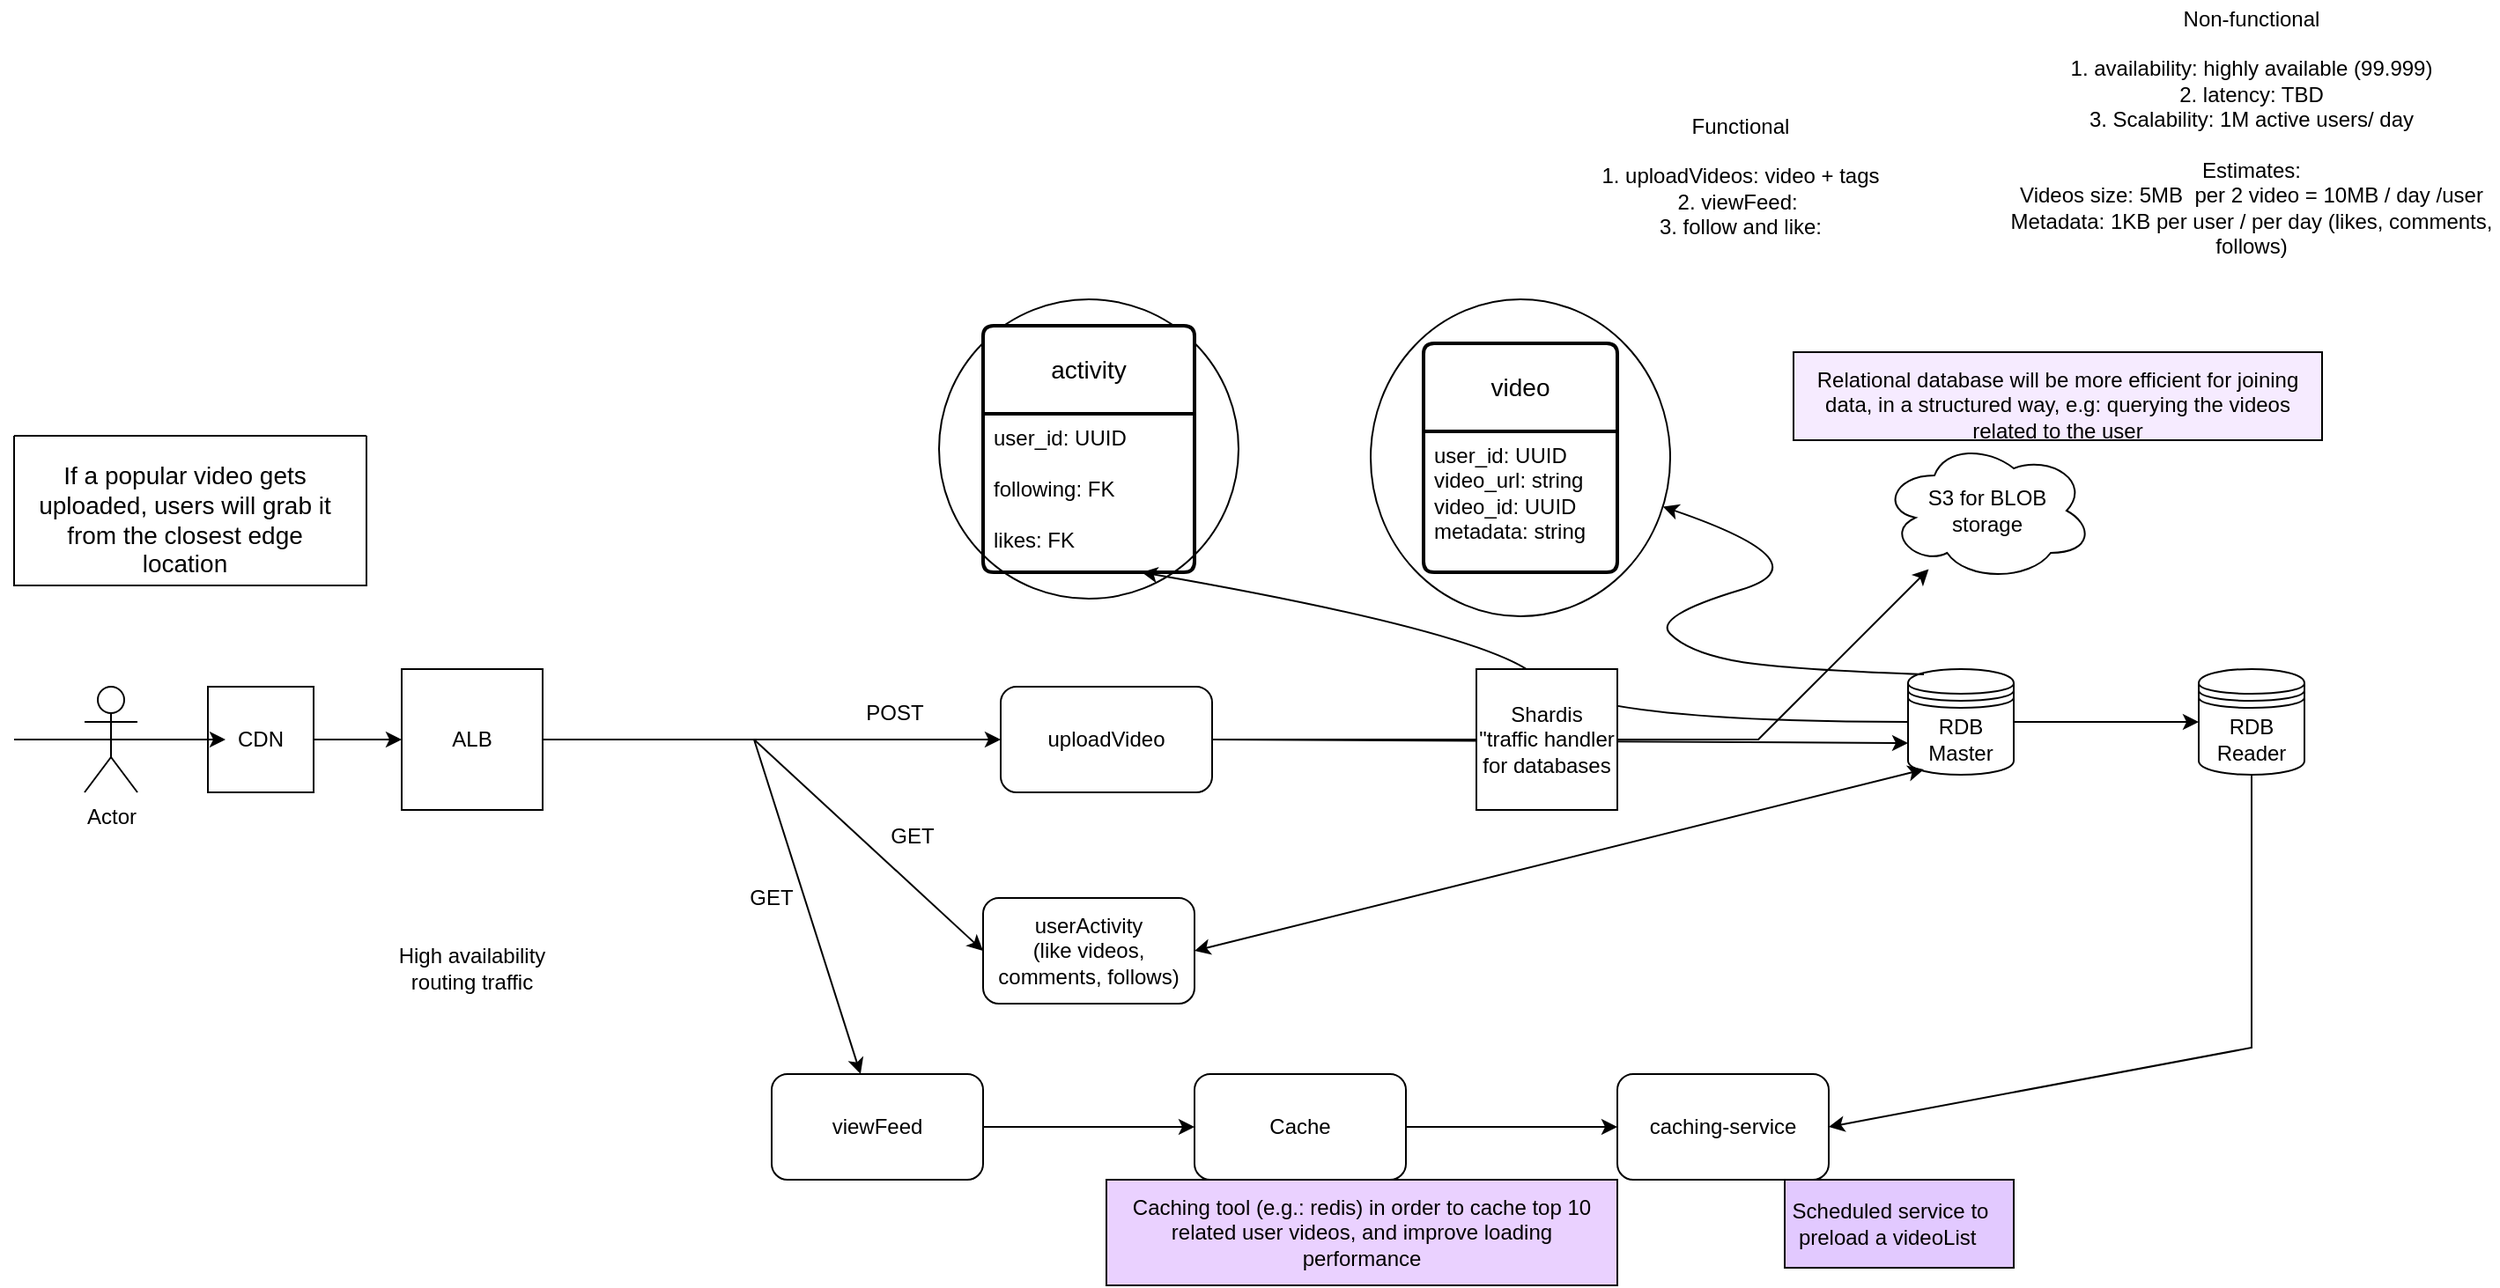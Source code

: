 <mxfile version="21.1.7" type="github">
  <diagram name="Page-1" id="TzKGEhBiZRqSu31szFwv">
    <mxGraphModel dx="2533" dy="1936" grid="1" gridSize="10" guides="1" tooltips="1" connect="1" arrows="1" fold="1" page="1" pageScale="1" pageWidth="827" pageHeight="1169" math="0" shadow="0">
      <root>
        <mxCell id="0" />
        <mxCell id="1" parent="0" />
        <mxCell id="VrTfqjhwMX-XRCniuGWH-13" value="" style="ellipse;whiteSpace=wrap;html=1;" vertex="1" parent="1">
          <mxGeometry y="160" width="170" height="180" as="geometry" />
        </mxCell>
        <mxCell id="VrTfqjhwMX-XRCniuGWH-1" value="Functional&lt;br&gt;&lt;br&gt;1. uploadVideos: video + tags&lt;br&gt;2. viewFeed:&amp;nbsp;&lt;br&gt;3. follow and like:" style="text;html=1;strokeColor=none;fillColor=none;align=center;verticalAlign=middle;whiteSpace=wrap;rounded=0;" vertex="1" parent="1">
          <mxGeometry x="90" y="30" width="240" height="120" as="geometry" />
        </mxCell>
        <mxCell id="VrTfqjhwMX-XRCniuGWH-2" value="Non-functional&lt;br&gt;&lt;br&gt;1. availability: highly available (99.999)&lt;br&gt;2. latency: TBD&lt;br&gt;3. Scalability: 1M active users/ day&lt;br&gt;&lt;br&gt;Estimates:&lt;br&gt;Videos size: 5MB&amp;nbsp; per 2 video = 10MB / day /user&lt;br&gt;Metadata: 1KB per user / per day (likes, comments, follows)" style="text;html=1;strokeColor=none;fillColor=none;align=center;verticalAlign=middle;whiteSpace=wrap;rounded=0;" vertex="1" parent="1">
          <mxGeometry x="360" y="-10" width="280" height="150" as="geometry" />
        </mxCell>
        <mxCell id="VrTfqjhwMX-XRCniuGWH-3" value="uploadVideo" style="rounded=1;whiteSpace=wrap;html=1;" vertex="1" parent="1">
          <mxGeometry x="-210" y="380" width="120" height="60" as="geometry" />
        </mxCell>
        <mxCell id="VrTfqjhwMX-XRCniuGWH-8" value="video" style="swimlane;childLayout=stackLayout;horizontal=1;startSize=50;horizontalStack=0;rounded=1;fontSize=14;fontStyle=0;strokeWidth=2;resizeParent=0;resizeLast=1;shadow=0;dashed=0;align=center;arcSize=4;whiteSpace=wrap;html=1;" vertex="1" parent="1">
          <mxGeometry x="30" y="185" width="110" height="130" as="geometry" />
        </mxCell>
        <mxCell id="VrTfqjhwMX-XRCniuGWH-9" value="user_id: UUID&lt;br&gt;video_url: string&lt;br&gt;video_id: UUID&lt;br&gt;metadata: string" style="align=left;strokeColor=none;fillColor=none;spacingLeft=4;fontSize=12;verticalAlign=top;resizable=0;rotatable=0;part=1;html=1;" vertex="1" parent="VrTfqjhwMX-XRCniuGWH-8">
          <mxGeometry y="50" width="110" height="80" as="geometry" />
        </mxCell>
        <mxCell id="VrTfqjhwMX-XRCniuGWH-12" value="RDB&lt;br&gt;Master" style="shape=datastore;whiteSpace=wrap;html=1;" vertex="1" parent="1">
          <mxGeometry x="305" y="370" width="60" height="60" as="geometry" />
        </mxCell>
        <mxCell id="VrTfqjhwMX-XRCniuGWH-14" value="" style="curved=1;endArrow=classic;html=1;rounded=0;exitX=0.15;exitY=0.05;exitDx=0;exitDy=0;exitPerimeter=0;" edge="1" parent="1" source="VrTfqjhwMX-XRCniuGWH-12" target="VrTfqjhwMX-XRCniuGWH-13">
          <mxGeometry width="50" height="50" relative="1" as="geometry">
            <mxPoint x="390" y="410" as="sourcePoint" />
            <mxPoint x="440" y="360" as="targetPoint" />
            <Array as="points">
              <mxPoint x="230" y="370" />
              <mxPoint x="180" y="360" />
              <mxPoint x="160" y="340" />
              <mxPoint x="260" y="310" />
            </Array>
          </mxGeometry>
        </mxCell>
        <mxCell id="VrTfqjhwMX-XRCniuGWH-16" value="" style="rounded=0;whiteSpace=wrap;html=1;fillColor=#F6EBFF;" vertex="1" parent="1">
          <mxGeometry x="240" y="190" width="300" height="50" as="geometry" />
        </mxCell>
        <mxCell id="VrTfqjhwMX-XRCniuGWH-15" value="Relational database will be more efficient for joining data, in a structured way, e.g: querying the videos related to the user" style="text;html=1;strokeColor=none;fillColor=none;align=center;verticalAlign=middle;whiteSpace=wrap;rounded=0;" vertex="1" parent="1">
          <mxGeometry x="240" y="205" width="300" height="30" as="geometry" />
        </mxCell>
        <mxCell id="VrTfqjhwMX-XRCniuGWH-17" value="S3 for BLOB &lt;br&gt;storage" style="ellipse;shape=cloud;whiteSpace=wrap;html=1;" vertex="1" parent="1">
          <mxGeometry x="290" y="240" width="120" height="80" as="geometry" />
        </mxCell>
        <mxCell id="VrTfqjhwMX-XRCniuGWH-18" value="" style="endArrow=classic;html=1;rounded=0;exitX=1;exitY=0.5;exitDx=0;exitDy=0;entryX=0;entryY=0.7;entryDx=0;entryDy=0;" edge="1" parent="1" source="VrTfqjhwMX-XRCniuGWH-3" target="VrTfqjhwMX-XRCniuGWH-12">
          <mxGeometry width="50" height="50" relative="1" as="geometry">
            <mxPoint x="390" y="450" as="sourcePoint" />
            <mxPoint x="440" y="400" as="targetPoint" />
          </mxGeometry>
        </mxCell>
        <mxCell id="VrTfqjhwMX-XRCniuGWH-19" value="" style="endArrow=classic;html=1;rounded=0;exitX=1;exitY=0.5;exitDx=0;exitDy=0;" edge="1" parent="1" source="VrTfqjhwMX-XRCniuGWH-3" target="VrTfqjhwMX-XRCniuGWH-17">
          <mxGeometry width="50" height="50" relative="1" as="geometry">
            <mxPoint x="160" y="420" as="sourcePoint" />
            <mxPoint x="290" y="422" as="targetPoint" />
            <Array as="points">
              <mxPoint x="220" y="410" />
            </Array>
          </mxGeometry>
        </mxCell>
        <mxCell id="VrTfqjhwMX-XRCniuGWH-20" value="viewFeed" style="rounded=1;whiteSpace=wrap;html=1;" vertex="1" parent="1">
          <mxGeometry x="-340" y="600" width="120" height="60" as="geometry" />
        </mxCell>
        <mxCell id="VrTfqjhwMX-XRCniuGWH-21" value="" style="endArrow=classic;html=1;rounded=0;entryX=0;entryY=0.5;entryDx=0;entryDy=0;" edge="1" parent="1" target="VrTfqjhwMX-XRCniuGWH-3">
          <mxGeometry width="50" height="50" relative="1" as="geometry">
            <mxPoint x="-500" y="410" as="sourcePoint" />
            <mxPoint x="-150" y="390" as="targetPoint" />
          </mxGeometry>
        </mxCell>
        <mxCell id="VrTfqjhwMX-XRCniuGWH-22" value="" style="endArrow=classic;html=1;rounded=0;exitX=1;exitY=0.5;exitDx=0;exitDy=0;" edge="1" parent="1" source="VrTfqjhwMX-XRCniuGWH-53" target="VrTfqjhwMX-XRCniuGWH-20">
          <mxGeometry width="50" height="50" relative="1" as="geometry">
            <mxPoint x="-500" y="410" as="sourcePoint" />
            <mxPoint x="-150" y="390" as="targetPoint" />
            <Array as="points">
              <mxPoint x="-350" y="410" />
            </Array>
          </mxGeometry>
        </mxCell>
        <mxCell id="VrTfqjhwMX-XRCniuGWH-23" value="Actor" style="shape=umlActor;verticalLabelPosition=bottom;verticalAlign=top;html=1;outlineConnect=0;" vertex="1" parent="1">
          <mxGeometry x="-730" y="380" width="30" height="60" as="geometry" />
        </mxCell>
        <mxCell id="VrTfqjhwMX-XRCniuGWH-24" value="POST" style="text;html=1;strokeColor=none;fillColor=none;align=center;verticalAlign=middle;whiteSpace=wrap;rounded=0;" vertex="1" parent="1">
          <mxGeometry x="-300" y="380" width="60" height="30" as="geometry" />
        </mxCell>
        <mxCell id="VrTfqjhwMX-XRCniuGWH-25" value="GET" style="text;html=1;strokeColor=none;fillColor=none;align=center;verticalAlign=middle;whiteSpace=wrap;rounded=0;" vertex="1" parent="1">
          <mxGeometry x="-370" y="485" width="60" height="30" as="geometry" />
        </mxCell>
        <mxCell id="VrTfqjhwMX-XRCniuGWH-26" value="Cache" style="rounded=1;whiteSpace=wrap;html=1;" vertex="1" parent="1">
          <mxGeometry x="-100" y="600" width="120" height="60" as="geometry" />
        </mxCell>
        <mxCell id="VrTfqjhwMX-XRCniuGWH-28" value="" style="rounded=0;whiteSpace=wrap;html=1;fillColor=#EAD1FF;" vertex="1" parent="1">
          <mxGeometry x="-150" y="660" width="290" height="60" as="geometry" />
        </mxCell>
        <mxCell id="VrTfqjhwMX-XRCniuGWH-27" value="Caching tool (e.g.: redis) in order to cache top 10 related user videos, and improve loading performance" style="text;html=1;strokeColor=none;fillColor=none;align=center;verticalAlign=middle;whiteSpace=wrap;rounded=0;" vertex="1" parent="1">
          <mxGeometry x="-140" y="660" width="270" height="60" as="geometry" />
        </mxCell>
        <mxCell id="VrTfqjhwMX-XRCniuGWH-29" value="" style="endArrow=classic;html=1;rounded=0;exitX=1;exitY=0.5;exitDx=0;exitDy=0;entryX=0;entryY=0.5;entryDx=0;entryDy=0;" edge="1" parent="1" source="VrTfqjhwMX-XRCniuGWH-20" target="VrTfqjhwMX-XRCniuGWH-26">
          <mxGeometry width="50" height="50" relative="1" as="geometry">
            <mxPoint x="20" y="640" as="sourcePoint" />
            <mxPoint x="70" y="590" as="targetPoint" />
            <Array as="points" />
          </mxGeometry>
        </mxCell>
        <mxCell id="VrTfqjhwMX-XRCniuGWH-30" value="caching-service" style="rounded=1;whiteSpace=wrap;html=1;" vertex="1" parent="1">
          <mxGeometry x="140" y="600" width="120" height="60" as="geometry" />
        </mxCell>
        <mxCell id="VrTfqjhwMX-XRCniuGWH-33" value="" style="rounded=0;whiteSpace=wrap;html=1;fillColor=#E2C9FF;" vertex="1" parent="1">
          <mxGeometry x="235" y="660" width="130" height="50" as="geometry" />
        </mxCell>
        <mxCell id="VrTfqjhwMX-XRCniuGWH-32" value="Scheduled service to preload a videoList&amp;nbsp;" style="text;html=1;strokeColor=none;fillColor=none;align=center;verticalAlign=middle;whiteSpace=wrap;rounded=0;" vertex="1" parent="1">
          <mxGeometry x="235" y="660" width="120" height="50" as="geometry" />
        </mxCell>
        <mxCell id="VrTfqjhwMX-XRCniuGWH-34" value="" style="endArrow=classic;html=1;rounded=0;exitX=1;exitY=0.5;exitDx=0;exitDy=0;entryX=0;entryY=0.5;entryDx=0;entryDy=0;" edge="1" parent="1" source="VrTfqjhwMX-XRCniuGWH-26" target="VrTfqjhwMX-XRCniuGWH-30">
          <mxGeometry width="50" height="50" relative="1" as="geometry">
            <mxPoint x="350" y="680" as="sourcePoint" />
            <mxPoint x="400" y="630" as="targetPoint" />
          </mxGeometry>
        </mxCell>
        <mxCell id="VrTfqjhwMX-XRCniuGWH-35" value="RDB&lt;br&gt;Reader" style="shape=datastore;whiteSpace=wrap;html=1;" vertex="1" parent="1">
          <mxGeometry x="470" y="370" width="60" height="60" as="geometry" />
        </mxCell>
        <mxCell id="VrTfqjhwMX-XRCniuGWH-36" value="" style="endArrow=classic;html=1;rounded=0;exitX=1;exitY=0.5;exitDx=0;exitDy=0;entryX=0;entryY=0.5;entryDx=0;entryDy=0;" edge="1" parent="1" source="VrTfqjhwMX-XRCniuGWH-12" target="VrTfqjhwMX-XRCniuGWH-35">
          <mxGeometry width="50" height="50" relative="1" as="geometry">
            <mxPoint x="350" y="400" as="sourcePoint" />
            <mxPoint x="400" y="350" as="targetPoint" />
          </mxGeometry>
        </mxCell>
        <mxCell id="VrTfqjhwMX-XRCniuGWH-37" value="" style="endArrow=classic;html=1;rounded=0;entryX=1;entryY=0.5;entryDx=0;entryDy=0;exitX=0.5;exitY=1;exitDx=0;exitDy=0;" edge="1" parent="1" source="VrTfqjhwMX-XRCniuGWH-35" target="VrTfqjhwMX-XRCniuGWH-30">
          <mxGeometry width="50" height="50" relative="1" as="geometry">
            <mxPoint x="350" y="490" as="sourcePoint" />
            <mxPoint x="400" y="440" as="targetPoint" />
            <Array as="points">
              <mxPoint x="500" y="585" />
            </Array>
          </mxGeometry>
        </mxCell>
        <mxCell id="VrTfqjhwMX-XRCniuGWH-38" value="userActivity&lt;br&gt;(like videos, comments, follows)" style="rounded=1;whiteSpace=wrap;html=1;" vertex="1" parent="1">
          <mxGeometry x="-220" y="500" width="120" height="60" as="geometry" />
        </mxCell>
        <mxCell id="VrTfqjhwMX-XRCniuGWH-39" value="" style="endArrow=classic;html=1;rounded=0;entryX=0;entryY=0.5;entryDx=0;entryDy=0;" edge="1" parent="1" target="VrTfqjhwMX-XRCniuGWH-38">
          <mxGeometry width="50" height="50" relative="1" as="geometry">
            <mxPoint x="-350" y="410" as="sourcePoint" />
            <mxPoint x="-280" y="650" as="targetPoint" />
          </mxGeometry>
        </mxCell>
        <mxCell id="VrTfqjhwMX-XRCniuGWH-44" value="" style="ellipse;whiteSpace=wrap;html=1;aspect=fixed;" vertex="1" parent="1">
          <mxGeometry x="-245" y="160" width="170" height="170" as="geometry" />
        </mxCell>
        <mxCell id="VrTfqjhwMX-XRCniuGWH-41" value="activity" style="swimlane;childLayout=stackLayout;horizontal=1;startSize=50;horizontalStack=0;rounded=1;fontSize=14;fontStyle=0;strokeWidth=2;resizeParent=0;resizeLast=1;shadow=0;dashed=0;align=center;arcSize=4;whiteSpace=wrap;html=1;" vertex="1" parent="1">
          <mxGeometry x="-220" y="175" width="120" height="140" as="geometry" />
        </mxCell>
        <mxCell id="VrTfqjhwMX-XRCniuGWH-42" value="user_id: UUID&lt;br&gt;&lt;br&gt;following: FK&lt;br&gt;&lt;br&gt;likes: FK" style="align=left;strokeColor=none;fillColor=none;spacingLeft=4;fontSize=12;verticalAlign=top;resizable=0;rotatable=0;part=1;html=1;" vertex="1" parent="VrTfqjhwMX-XRCniuGWH-41">
          <mxGeometry y="50" width="120" height="90" as="geometry" />
        </mxCell>
        <mxCell id="VrTfqjhwMX-XRCniuGWH-43" value="GET" style="text;html=1;strokeColor=none;fillColor=none;align=center;verticalAlign=middle;whiteSpace=wrap;rounded=0;" vertex="1" parent="1">
          <mxGeometry x="-290" y="450" width="60" height="30" as="geometry" />
        </mxCell>
        <mxCell id="VrTfqjhwMX-XRCniuGWH-46" value="" style="curved=1;endArrow=classic;html=1;rounded=0;entryX=0.75;entryY=1;entryDx=0;entryDy=0;" edge="1" parent="1" source="VrTfqjhwMX-XRCniuGWH-12" target="VrTfqjhwMX-XRCniuGWH-42">
          <mxGeometry width="50" height="50" relative="1" as="geometry">
            <mxPoint x="70" y="400" as="sourcePoint" />
            <mxPoint x="120" y="350" as="targetPoint" />
            <Array as="points">
              <mxPoint x="120" y="400" />
              <mxPoint x="70" y="350" />
            </Array>
          </mxGeometry>
        </mxCell>
        <mxCell id="VrTfqjhwMX-XRCniuGWH-47" value="" style="endArrow=classic;startArrow=classic;html=1;rounded=0;exitX=1;exitY=0.5;exitDx=0;exitDy=0;entryX=0.15;entryY=0.95;entryDx=0;entryDy=0;entryPerimeter=0;" edge="1" parent="1" source="VrTfqjhwMX-XRCniuGWH-38" target="VrTfqjhwMX-XRCniuGWH-12">
          <mxGeometry width="50" height="50" relative="1" as="geometry">
            <mxPoint x="70" y="550" as="sourcePoint" />
            <mxPoint x="120" y="500" as="targetPoint" />
          </mxGeometry>
        </mxCell>
        <mxCell id="VrTfqjhwMX-XRCniuGWH-49" value="CDN" style="whiteSpace=wrap;html=1;aspect=fixed;" vertex="1" parent="1">
          <mxGeometry x="-660" y="380" width="60" height="60" as="geometry" />
        </mxCell>
        <mxCell id="VrTfqjhwMX-XRCniuGWH-50" value="&lt;font style=&quot;font-size: 14px;&quot;&gt;If a popular video gets uploaded, users will grab it from the closest edge location&lt;/font&gt;" style="text;html=1;strokeColor=none;fillColor=none;align=center;verticalAlign=middle;whiteSpace=wrap;rounded=0;" vertex="1" parent="1">
          <mxGeometry x="-763" y="247.5" width="180" height="75" as="geometry" />
        </mxCell>
        <mxCell id="VrTfqjhwMX-XRCniuGWH-51" value="" style="swimlane;startSize=0;fillColor=#EEE0FF;" vertex="1" parent="1">
          <mxGeometry x="-770" y="237.5" width="200" height="85" as="geometry" />
        </mxCell>
        <mxCell id="VrTfqjhwMX-XRCniuGWH-52" value="" style="endArrow=classic;html=1;rounded=0;" edge="1" parent="1">
          <mxGeometry width="50" height="50" relative="1" as="geometry">
            <mxPoint x="-770" y="410" as="sourcePoint" />
            <mxPoint x="-650" y="410" as="targetPoint" />
          </mxGeometry>
        </mxCell>
        <mxCell id="VrTfqjhwMX-XRCniuGWH-54" value="" style="endArrow=classic;html=1;rounded=0;exitX=1;exitY=0.5;exitDx=0;exitDy=0;" edge="1" parent="1" source="VrTfqjhwMX-XRCniuGWH-49" target="VrTfqjhwMX-XRCniuGWH-53">
          <mxGeometry width="50" height="50" relative="1" as="geometry">
            <mxPoint x="-600" y="410" as="sourcePoint" />
            <mxPoint x="-290" y="600" as="targetPoint" />
            <Array as="points" />
          </mxGeometry>
        </mxCell>
        <mxCell id="VrTfqjhwMX-XRCniuGWH-53" value="ALB" style="whiteSpace=wrap;html=1;aspect=fixed;" vertex="1" parent="1">
          <mxGeometry x="-550" y="370" width="80" height="80" as="geometry" />
        </mxCell>
        <mxCell id="VrTfqjhwMX-XRCniuGWH-55" value="High availability&lt;br&gt;routing traffic&lt;br&gt;" style="text;html=1;strokeColor=none;fillColor=none;align=center;verticalAlign=middle;whiteSpace=wrap;rounded=0;" vertex="1" parent="1">
          <mxGeometry x="-605" y="500" width="190" height="80" as="geometry" />
        </mxCell>
        <mxCell id="VrTfqjhwMX-XRCniuGWH-56" value="Shardis&lt;br&gt;&quot;traffic handler&lt;br&gt;for databases" style="whiteSpace=wrap;html=1;aspect=fixed;" vertex="1" parent="1">
          <mxGeometry x="60" y="370" width="80" height="80" as="geometry" />
        </mxCell>
      </root>
    </mxGraphModel>
  </diagram>
</mxfile>
